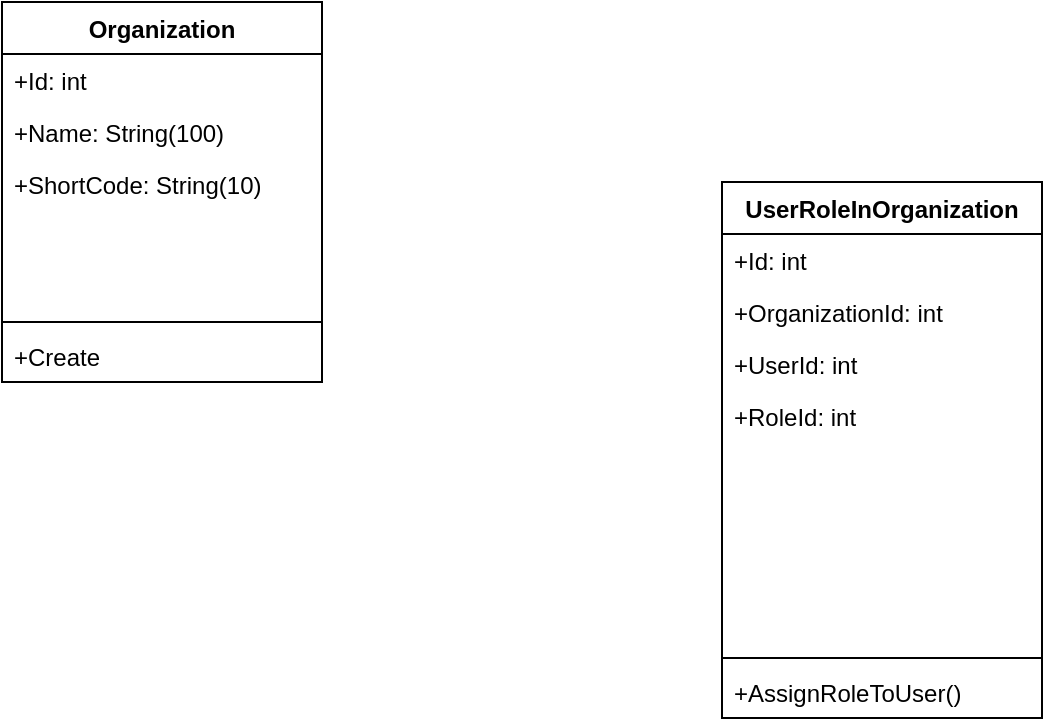 <mxfile version="18.1.3" type="github">
  <diagram id="6zxDEJeTolfyZ2cmr1x_" name="Page-1">
    <mxGraphModel dx="1422" dy="834" grid="1" gridSize="10" guides="1" tooltips="1" connect="1" arrows="1" fold="1" page="1" pageScale="1" pageWidth="850" pageHeight="1100" math="0" shadow="0">
      <root>
        <mxCell id="0" />
        <mxCell id="1" parent="0" />
        <mxCell id="yPL5J4-HiT9nsqwHL2Cs-1" value="Organization" style="swimlane;fontStyle=1;align=center;verticalAlign=top;childLayout=stackLayout;horizontal=1;startSize=26;horizontalStack=0;resizeParent=1;resizeParentMax=0;resizeLast=0;collapsible=1;marginBottom=0;" vertex="1" parent="1">
          <mxGeometry x="140" y="80" width="160" height="190" as="geometry" />
        </mxCell>
        <mxCell id="yPL5J4-HiT9nsqwHL2Cs-2" value="+Id: int" style="text;strokeColor=none;fillColor=none;align=left;verticalAlign=top;spacingLeft=4;spacingRight=4;overflow=hidden;rotatable=0;points=[[0,0.5],[1,0.5]];portConstraint=eastwest;" vertex="1" parent="yPL5J4-HiT9nsqwHL2Cs-1">
          <mxGeometry y="26" width="160" height="26" as="geometry" />
        </mxCell>
        <mxCell id="yPL5J4-HiT9nsqwHL2Cs-8" value="+Name: String(100)" style="text;strokeColor=none;fillColor=none;align=left;verticalAlign=top;spacingLeft=4;spacingRight=4;overflow=hidden;rotatable=0;points=[[0,0.5],[1,0.5]];portConstraint=eastwest;" vertex="1" parent="yPL5J4-HiT9nsqwHL2Cs-1">
          <mxGeometry y="52" width="160" height="26" as="geometry" />
        </mxCell>
        <mxCell id="yPL5J4-HiT9nsqwHL2Cs-7" value="+ShortCode: String(10)" style="text;strokeColor=none;fillColor=none;align=left;verticalAlign=top;spacingLeft=4;spacingRight=4;overflow=hidden;rotatable=0;points=[[0,0.5],[1,0.5]];portConstraint=eastwest;" vertex="1" parent="yPL5J4-HiT9nsqwHL2Cs-1">
          <mxGeometry y="78" width="160" height="26" as="geometry" />
        </mxCell>
        <mxCell id="yPL5J4-HiT9nsqwHL2Cs-6" style="text;strokeColor=none;fillColor=none;align=left;verticalAlign=top;spacingLeft=4;spacingRight=4;overflow=hidden;rotatable=0;points=[[0,0.5],[1,0.5]];portConstraint=eastwest;" vertex="1" parent="yPL5J4-HiT9nsqwHL2Cs-1">
          <mxGeometry y="104" width="160" height="26" as="geometry" />
        </mxCell>
        <mxCell id="yPL5J4-HiT9nsqwHL2Cs-5" style="text;strokeColor=none;fillColor=none;align=left;verticalAlign=top;spacingLeft=4;spacingRight=4;overflow=hidden;rotatable=0;points=[[0,0.5],[1,0.5]];portConstraint=eastwest;" vertex="1" parent="yPL5J4-HiT9nsqwHL2Cs-1">
          <mxGeometry y="130" width="160" height="26" as="geometry" />
        </mxCell>
        <mxCell id="yPL5J4-HiT9nsqwHL2Cs-3" value="" style="line;strokeWidth=1;fillColor=none;align=left;verticalAlign=middle;spacingTop=-1;spacingLeft=3;spacingRight=3;rotatable=0;labelPosition=right;points=[];portConstraint=eastwest;" vertex="1" parent="yPL5J4-HiT9nsqwHL2Cs-1">
          <mxGeometry y="156" width="160" height="8" as="geometry" />
        </mxCell>
        <mxCell id="yPL5J4-HiT9nsqwHL2Cs-4" value="+Create" style="text;strokeColor=none;fillColor=none;align=left;verticalAlign=top;spacingLeft=4;spacingRight=4;overflow=hidden;rotatable=0;points=[[0,0.5],[1,0.5]];portConstraint=eastwest;" vertex="1" parent="yPL5J4-HiT9nsqwHL2Cs-1">
          <mxGeometry y="164" width="160" height="26" as="geometry" />
        </mxCell>
        <mxCell id="yPL5J4-HiT9nsqwHL2Cs-19" value="UserRoleInOrganization" style="swimlane;fontStyle=1;align=center;verticalAlign=top;childLayout=stackLayout;horizontal=1;startSize=26;horizontalStack=0;resizeParent=1;resizeParentMax=0;resizeLast=0;collapsible=1;marginBottom=0;" vertex="1" parent="1">
          <mxGeometry x="500" y="170" width="160" height="268" as="geometry" />
        </mxCell>
        <mxCell id="yPL5J4-HiT9nsqwHL2Cs-29" value="+Id: int" style="text;strokeColor=none;fillColor=none;align=left;verticalAlign=top;spacingLeft=4;spacingRight=4;overflow=hidden;rotatable=0;points=[[0,0.5],[1,0.5]];portConstraint=eastwest;" vertex="1" parent="yPL5J4-HiT9nsqwHL2Cs-19">
          <mxGeometry y="26" width="160" height="26" as="geometry" />
        </mxCell>
        <mxCell id="yPL5J4-HiT9nsqwHL2Cs-20" value="+OrganizationId: int" style="text;strokeColor=none;fillColor=none;align=left;verticalAlign=top;spacingLeft=4;spacingRight=4;overflow=hidden;rotatable=0;points=[[0,0.5],[1,0.5]];portConstraint=eastwest;" vertex="1" parent="yPL5J4-HiT9nsqwHL2Cs-19">
          <mxGeometry y="52" width="160" height="26" as="geometry" />
        </mxCell>
        <mxCell id="yPL5J4-HiT9nsqwHL2Cs-21" value="+UserId: int" style="text;strokeColor=none;fillColor=none;align=left;verticalAlign=top;spacingLeft=4;spacingRight=4;overflow=hidden;rotatable=0;points=[[0,0.5],[1,0.5]];portConstraint=eastwest;" vertex="1" parent="yPL5J4-HiT9nsqwHL2Cs-19">
          <mxGeometry y="78" width="160" height="26" as="geometry" />
        </mxCell>
        <mxCell id="yPL5J4-HiT9nsqwHL2Cs-22" value="+RoleId: int" style="text;strokeColor=none;fillColor=none;align=left;verticalAlign=top;spacingLeft=4;spacingRight=4;overflow=hidden;rotatable=0;points=[[0,0.5],[1,0.5]];portConstraint=eastwest;" vertex="1" parent="yPL5J4-HiT9nsqwHL2Cs-19">
          <mxGeometry y="104" width="160" height="26" as="geometry" />
        </mxCell>
        <mxCell id="yPL5J4-HiT9nsqwHL2Cs-23" style="text;strokeColor=none;fillColor=none;align=left;verticalAlign=top;spacingLeft=4;spacingRight=4;overflow=hidden;rotatable=0;points=[[0,0.5],[1,0.5]];portConstraint=eastwest;" vertex="1" parent="yPL5J4-HiT9nsqwHL2Cs-19">
          <mxGeometry y="130" width="160" height="26" as="geometry" />
        </mxCell>
        <mxCell id="yPL5J4-HiT9nsqwHL2Cs-24" style="text;strokeColor=none;fillColor=none;align=left;verticalAlign=top;spacingLeft=4;spacingRight=4;overflow=hidden;rotatable=0;points=[[0,0.5],[1,0.5]];portConstraint=eastwest;" vertex="1" parent="yPL5J4-HiT9nsqwHL2Cs-19">
          <mxGeometry y="156" width="160" height="26" as="geometry" />
        </mxCell>
        <mxCell id="yPL5J4-HiT9nsqwHL2Cs-25" style="text;strokeColor=none;fillColor=none;align=left;verticalAlign=top;spacingLeft=4;spacingRight=4;overflow=hidden;rotatable=0;points=[[0,0.5],[1,0.5]];portConstraint=eastwest;" vertex="1" parent="yPL5J4-HiT9nsqwHL2Cs-19">
          <mxGeometry y="182" width="160" height="26" as="geometry" />
        </mxCell>
        <mxCell id="yPL5J4-HiT9nsqwHL2Cs-26" style="text;strokeColor=none;fillColor=none;align=left;verticalAlign=top;spacingLeft=4;spacingRight=4;overflow=hidden;rotatable=0;points=[[0,0.5],[1,0.5]];portConstraint=eastwest;" vertex="1" parent="yPL5J4-HiT9nsqwHL2Cs-19">
          <mxGeometry y="208" width="160" height="26" as="geometry" />
        </mxCell>
        <mxCell id="yPL5J4-HiT9nsqwHL2Cs-27" value="" style="line;strokeWidth=1;fillColor=none;align=left;verticalAlign=middle;spacingTop=-1;spacingLeft=3;spacingRight=3;rotatable=0;labelPosition=right;points=[];portConstraint=eastwest;" vertex="1" parent="yPL5J4-HiT9nsqwHL2Cs-19">
          <mxGeometry y="234" width="160" height="8" as="geometry" />
        </mxCell>
        <mxCell id="yPL5J4-HiT9nsqwHL2Cs-28" value="+AssignRoleToUser()" style="text;strokeColor=none;fillColor=none;align=left;verticalAlign=top;spacingLeft=4;spacingRight=4;overflow=hidden;rotatable=0;points=[[0,0.5],[1,0.5]];portConstraint=eastwest;" vertex="1" parent="yPL5J4-HiT9nsqwHL2Cs-19">
          <mxGeometry y="242" width="160" height="26" as="geometry" />
        </mxCell>
      </root>
    </mxGraphModel>
  </diagram>
</mxfile>
